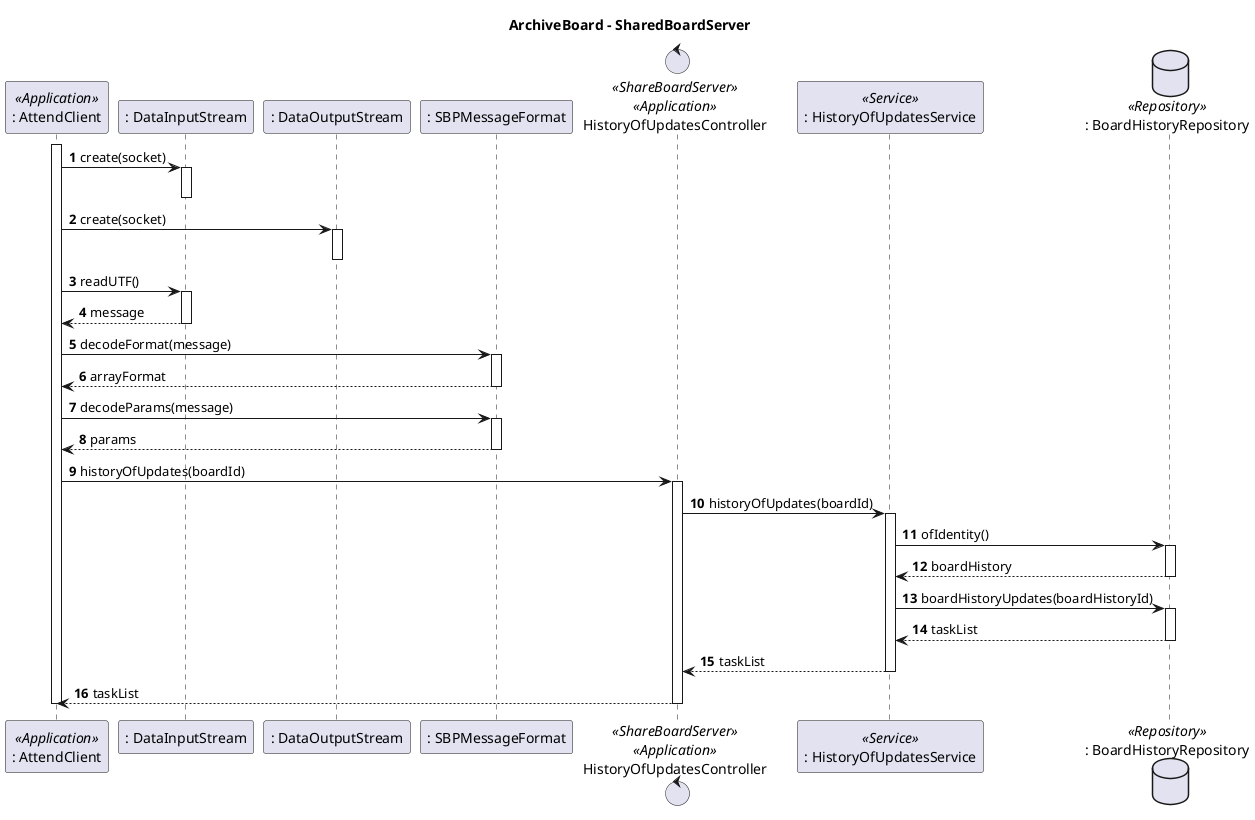 @startuml
autonumber
title ArchiveBoard - SharedBoardServer

participant ": AttendClient" as AC <<Application>>
participant ": DataInputStream" as DIS
participant ": DataOutputStream" as DOS
participant ": SBPMessageFormat" as SBPMsgF
control "HistoryOfUpdatesController" as CTRL <<ShareBoardServer>> <<Application>>
participant ": HistoryOfUpdatesService" as SBS <<Service>>
database ": BoardHistoryRepository" as BHR <<Repository>>

activate AC
AC -> DIS : create(socket)
activate DIS
deactivate DIS
AC -> DOS : create(socket)
activate DOS
deactivate DOS
AC -> DIS : readUTF()
activate DIS
return message
AC -> SBPMsgF : decodeFormat(message)
activate SBPMsgF
return arrayFormat
AC -> SBPMsgF : decodeParams(message)
activate SBPMsgF
return params
AC -> CTRL : historyOfUpdates(boardId)
activate CTRL
CTRL -> SBS : historyOfUpdates(boardId)
activate SBS
SBS -> BHR : ofIdentity()
activate BHR
return boardHistory
SBS -> BHR : boardHistoryUpdates(boardHistoryId)
activate BHR
return taskList
deactivate BHR
SBS --> CTRL : taskList
deactivate SBS
CTRL --> AC : taskList
deactivate CTRL
deactivate AC

@enduml